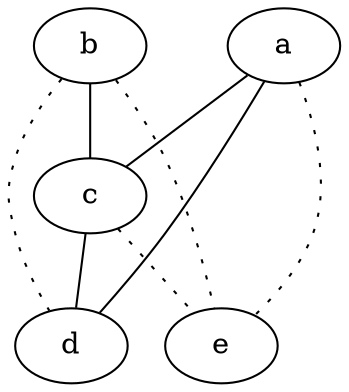 graph {
a -- c;
a -- d;
a -- e [style=dotted];
b -- c;
b -- d [style=dotted];
b -- e [style=dotted];
c -- d;
c -- e [style=dotted];
}
